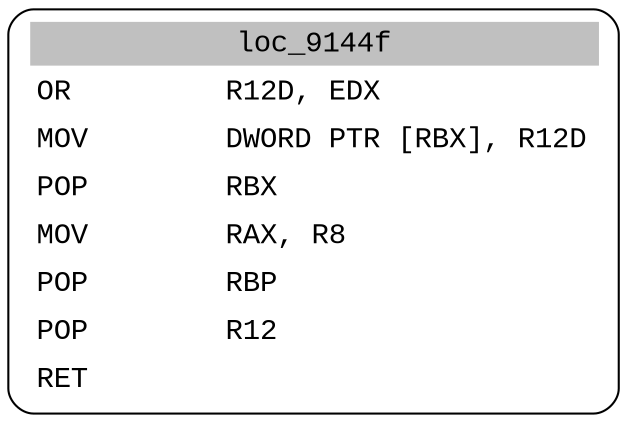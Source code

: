 digraph asm_graph {
1941 [
shape="Mrecord" fontname="Courier New"label =<<table border="0" cellborder="0" cellpadding="3"><tr><td align="center" colspan="2" bgcolor="grey">loc_9144f</td></tr><tr><td align="left">OR         R12D, EDX</td></tr><tr><td align="left">MOV        DWORD PTR [RBX], R12D</td></tr><tr><td align="left">POP        RBX</td></tr><tr><td align="left">MOV        RAX, R8</td></tr><tr><td align="left">POP        RBP</td></tr><tr><td align="left">POP        R12</td></tr><tr><td align="left">RET        </td></tr></table>> ];
}